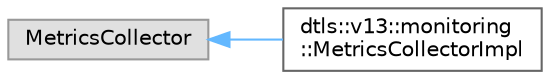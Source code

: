 digraph "Graphical Class Hierarchy"
{
 // LATEX_PDF_SIZE
  bgcolor="transparent";
  edge [fontname=Helvetica,fontsize=10,labelfontname=Helvetica,labelfontsize=10];
  node [fontname=Helvetica,fontsize=10,shape=box,height=0.2,width=0.4];
  rankdir="LR";
  Node0 [id="Node000000",label="MetricsCollector",height=0.2,width=0.4,color="grey60", fillcolor="#E0E0E0", style="filled",tooltip=" "];
  Node0 -> Node1 [id="edge10_Node000000_Node000001",dir="back",color="steelblue1",style="solid",tooltip=" "];
  Node1 [id="Node000001",label="dtls::v13::monitoring\l::MetricsCollectorImpl",height=0.2,width=0.4,color="grey40", fillcolor="white", style="filled",URL="$classdtls_1_1v13_1_1monitoring_1_1MetricsCollectorImpl.html",tooltip="Metrics collector implementation."];
}
